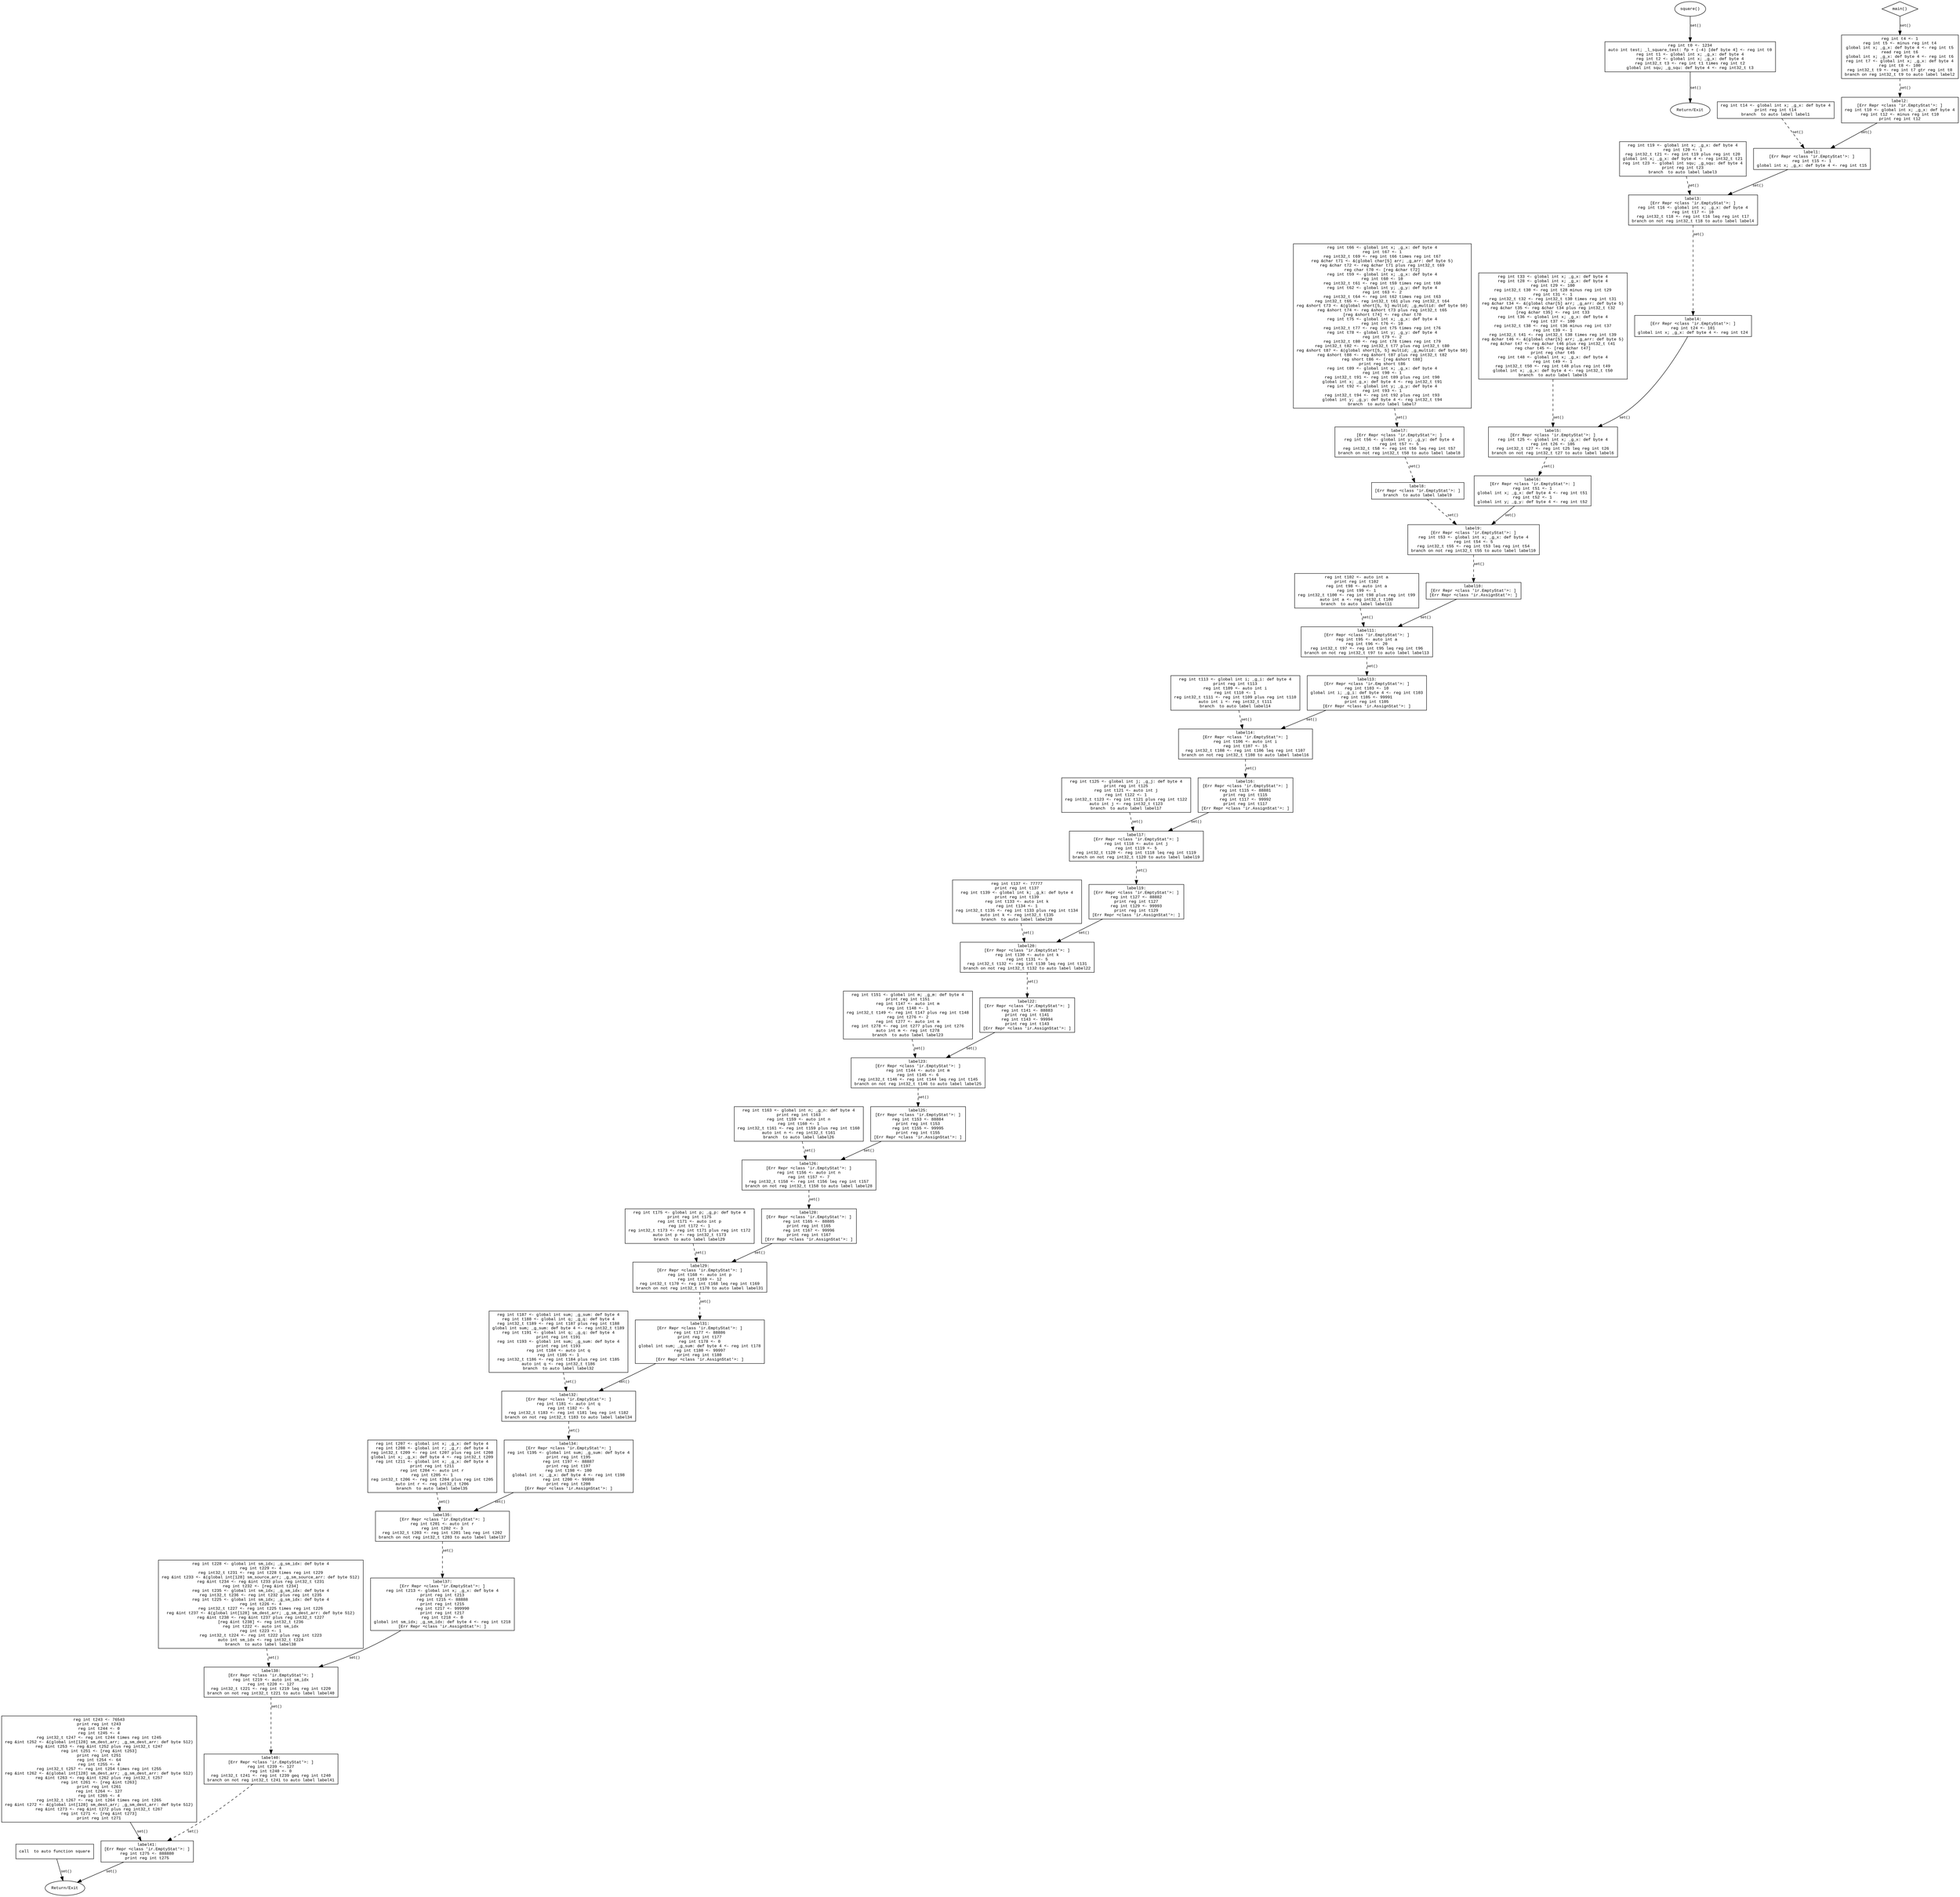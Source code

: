 digraph G {
  rankdir=TB;
  node [shape=box, fontname="Courier New", fontsize=10];
  edge [fontname="Courier New", fontsize=9];

  // BasicBlock ID for CFG list: 127755173566016
  BB_127755173566016 [label="reg int t0 <- 1234\nauto int test; _l_square_test: fp + (-4) [def byte 4] <- reg int t0\nreg int t1 <- global int x; _g_x: def byte 4\nreg int t2 <- global int x; _g_x: def byte 4\nreg int32_t t3 <- reg int t1 times reg int t2\nglobal int squ; _g_squ: def byte 4 <- reg int32_t t3"];
BB_127755173566016 -> exit_Func_square [label="set()"];
  exit_Func_square [shape=ellipse, label="Return/Exit"];
  // BasicBlock ID for CFG list: 127755173565824
  BB_127755173565824 [label="reg int t4 <- 1\nreg int t5 <- minus reg int t4\nglobal int x; _g_x: def byte 4 <- reg int t5\nread reg int t6\nglobal int x; _g_x: def byte 4 <- reg int t6\nreg int t7 <- global int x; _g_x: def byte 4\nreg int t8 <- 100\nreg int32_t t9 <- reg int t7 gtr reg int t8\nbranch on reg int32_t t9 to auto label label2"];
BB_127755173565824 -> BB_127755173895136 [style=dashed,label="set()"];
  // BasicBlock ID for CFG list: 127755173894704
  BB_127755173894704 [label="reg int t14 <- global int x; _g_x: def byte 4\nprint reg int t14\nbranch  to auto label label1"];
BB_127755173894704 -> BB_127755173894080 [style=dashed,label="set()"];
  // BasicBlock ID for CFG list: 127755173895136
  BB_127755173895136 [label="label2:\n[Err Repr <class 'ir.EmptyStat'>: ]\nreg int t10 <- global int x; _g_x: def byte 4\nreg int t12 <- minus reg int t10\nprint reg int t12"];
BB_127755173895136 -> BB_127755173894080 [label="set()"];
  // BasicBlock ID for CFG list: 127755173894080
  BB_127755173894080 [label="label1:\n[Err Repr <class 'ir.EmptyStat'>: ]\nreg int t15 <- 1\nglobal int x; _g_x: def byte 4 <- reg int t15"];
BB_127755173894080 -> BB_127755173552480 [label="set()"];
  // BasicBlock ID for CFG list: 127755173552480
  BB_127755173552480 [label="label3:\n[Err Repr <class 'ir.EmptyStat'>: ]\nreg int t16 <- global int x; _g_x: def byte 4\nreg int t17 <- 10\nreg int32_t t18 <- reg int t16 leq reg int t17\nbranch on not reg int32_t t18 to auto label label4"];
BB_127755173552480 -> BB_127755173555264 [style=dashed,label="set()"];
  // BasicBlock ID for CFG list: 127755173555120
  BB_127755173555120 [label="call  to auto function square"];
BB_127755173555120 -> exit_global [label="set()"];
  exit_global [shape=ellipse, label="Return/Exit"];
  // BasicBlock ID for CFG list: 127755173555216
  BB_127755173555216 [label="reg int t19 <- global int x; _g_x: def byte 4\nreg int t20 <- 1\nreg int32_t t21 <- reg int t19 plus reg int t20\nglobal int x; _g_x: def byte 4 <- reg int32_t t21\nreg int t23 <- global int squ; _g_squ: def byte 4\nprint reg int t23\nbranch  to auto label label3"];
BB_127755173555216 -> BB_127755173552480 [style=dashed,label="set()"];
  // BasicBlock ID for CFG list: 127755173555264
  BB_127755173555264 [label="label4:\n[Err Repr <class 'ir.EmptyStat'>: ]\nreg int t24 <- 101\nglobal int x; _g_x: def byte 4 <- reg int t24"];
BB_127755173555264 -> BB_127755173554640 [label="set()"];
  // BasicBlock ID for CFG list: 127755173554640
  BB_127755173554640 [label="label5:\n[Err Repr <class 'ir.EmptyStat'>: ]\nreg int t25 <- global int x; _g_x: def byte 4\nreg int t26 <- 105\nreg int32_t t27 <- reg int t25 leq reg int t26\nbranch on not reg int32_t t27 to auto label label6"];
BB_127755173554640 -> BB_127755173554880 [style=dashed,label="set()"];
  // BasicBlock ID for CFG list: 127755173554832
  BB_127755173554832 [label="reg int t33 <- global int x; _g_x: def byte 4\nreg int t28 <- global int x; _g_x: def byte 4\nreg int t29 <- 100\nreg int32_t t30 <- reg int t28 minus reg int t29\nreg int t31 <- 1\nreg int32_t t32 <- reg int32_t t30 times reg int t31\nreg &char t34 <- &(global char[5] arr; _g_arr: def byte 5)\nreg &char t35 <- reg &char t34 plus reg int32_t t32\n[reg &char t35] <- reg int t33\nreg int t36 <- global int x; _g_x: def byte 4\nreg int t37 <- 100\nreg int32_t t38 <- reg int t36 minus reg int t37\nreg int t39 <- 1\nreg int32_t t41 <- reg int32_t t38 times reg int t39\nreg &char t46 <- &(global char[5] arr; _g_arr: def byte 5)\nreg &char t47 <- reg &char t46 plus reg int32_t t41\nreg char t45 <- [reg &char t47]\nprint reg char t45\nreg int t48 <- global int x; _g_x: def byte 4\nreg int t49 <- 1\nreg int32_t t50 <- reg int t48 plus reg int t49\nglobal int x; _g_x: def byte 4 <- reg int32_t t50\nbranch  to auto label label5"];
BB_127755173554832 -> BB_127755173554640 [style=dashed,label="set()"];
  // BasicBlock ID for CFG list: 127755173554880
  BB_127755173554880 [label="label6:\n[Err Repr <class 'ir.EmptyStat'>: ]\nreg int t51 <- 1\nglobal int x; _g_x: def byte 4 <- reg int t51\nreg int t52 <- 1\nglobal int y; _g_y: def byte 4 <- reg int t52"];
BB_127755173554880 -> BB_127755173552528 [label="set()"];
  // BasicBlock ID for CFG list: 127755173552528
  BB_127755173552528 [label="label9:\n[Err Repr <class 'ir.EmptyStat'>: ]\nreg int t53 <- global int x; _g_x: def byte 4\nreg int t54 <- 5\nreg int32_t t55 <- reg int t53 leq reg int t54\nbranch on not reg int32_t t55 to auto label label10"];
BB_127755173552528 -> BB_127755173531552 [style=dashed,label="set()"];
  // BasicBlock ID for CFG list: 127755173552384
  BB_127755173552384 [label="label7:\n[Err Repr <class 'ir.EmptyStat'>: ]\nreg int t56 <- global int y; _g_y: def byte 4\nreg int t57 <- 5\nreg int32_t t58 <- reg int t56 leq reg int t57\nbranch on not reg int32_t t58 to auto label label8"];
BB_127755173552384 -> BB_127755173531360 [style=dashed,label="set()"];
  // BasicBlock ID for CFG list: 127755173529104
  BB_127755173529104 [label="reg int t66 <- global int x; _g_x: def byte 4\nreg int t67 <- 1\nreg int32_t t69 <- reg int t66 times reg int t67\nreg &char t71 <- &(global char[5] arr; _g_arr: def byte 5)\nreg &char t72 <- reg &char t71 plus reg int32_t t69\nreg char t70 <- [reg &char t72]\nreg int t59 <- global int x; _g_x: def byte 4\nreg int t60 <- 10\nreg int32_t t61 <- reg int t59 times reg int t60\nreg int t62 <- global int y; _g_y: def byte 4\nreg int t63 <- 2\nreg int32_t t64 <- reg int t62 times reg int t63\nreg int32_t t65 <- reg int32_t t61 plus reg int32_t t64\nreg &short t73 <- &(global short[5, 5] multid; _g_multid: def byte 50)\nreg &short t74 <- reg &short t73 plus reg int32_t t65\n[reg &short t74] <- reg char t70\nreg int t75 <- global int x; _g_x: def byte 4\nreg int t76 <- 10\nreg int32_t t77 <- reg int t75 times reg int t76\nreg int t78 <- global int y; _g_y: def byte 4\nreg int t79 <- 2\nreg int32_t t80 <- reg int t78 times reg int t79\nreg int32_t t82 <- reg int32_t t77 plus reg int32_t t80\nreg &short t87 <- &(global short[5, 5] multid; _g_multid: def byte 50)\nreg &short t88 <- reg &short t87 plus reg int32_t t82\nreg short t86 <- [reg &short t88]\nprint reg short t86\nreg int t89 <- global int x; _g_x: def byte 4\nreg int t90 <- 1\nreg int32_t t91 <- reg int t89 plus reg int t90\nglobal int x; _g_x: def byte 4 <- reg int32_t t91\nreg int t92 <- global int y; _g_y: def byte 4\nreg int t93 <- 1\nreg int32_t t94 <- reg int t92 plus reg int t93\nglobal int y; _g_y: def byte 4 <- reg int32_t t94\nbranch  to auto label label7"];
BB_127755173529104 -> BB_127755173552384 [style=dashed,label="set()"];
  // BasicBlock ID for CFG list: 127755173531360
  BB_127755173531360 [label="label8:\n[Err Repr <class 'ir.EmptyStat'>: ]\nbranch  to auto label label9"];
BB_127755173531360 -> BB_127755173552528 [style=dashed,label="set()"];
  // BasicBlock ID for CFG list: 127755173531552
  BB_127755173531552 [label="label10:\n[Err Repr <class 'ir.EmptyStat'>: ]\n[Err Repr <class 'ir.AssignStat'>: ]"];
BB_127755173531552 -> BB_127755173531600 [label="set()"];
  // BasicBlock ID for CFG list: 127755173531600
  BB_127755173531600 [label="label11:\n[Err Repr <class 'ir.EmptyStat'>: ]\nreg int t95 <- auto int a\nreg int t96 <- 20\nreg int32_t t97 <- reg int t95 leq reg int t96\nbranch on not reg int32_t t97 to auto label label13"];
BB_127755173531600 -> BB_127755173528624 [style=dashed,label="set()"];
  // BasicBlock ID for CFG list: 127755173529200
  BB_127755173529200 [label="reg int t102 <- auto int a\nprint reg int t102\nreg int t98 <- auto int a\nreg int t99 <- 1\nreg int32_t t100 <- reg int t98 plus reg int t99\nauto int a <- reg int32_t t100\nbranch  to auto label label11"];
BB_127755173529200 -> BB_127755173531600 [style=dashed,label="set()"];
  // BasicBlock ID for CFG list: 127755173528624
  BB_127755173528624 [label="label13:\n[Err Repr <class 'ir.EmptyStat'>: ]\nreg int t103 <- 10\nglobal int i; _g_i: def byte 4 <- reg int t103\nreg int t105 <- 99991\nprint reg int t105\n[Err Repr <class 'ir.AssignStat'>: ]"];
BB_127755173528624 -> BB_127755173529248 [label="set()"];
  // BasicBlock ID for CFG list: 127755173529248
  BB_127755173529248 [label="label14:\n[Err Repr <class 'ir.EmptyStat'>: ]\nreg int t106 <- auto int i\nreg int t107 <- 15\nreg int32_t t108 <- reg int t106 leq reg int t107\nbranch on not reg int32_t t108 to auto label label16"];
BB_127755173529248 -> BB_127755173528816 [style=dashed,label="set()"];
  // BasicBlock ID for CFG list: 127755173528864
  BB_127755173528864 [label="reg int t113 <- global int i; _g_i: def byte 4\nprint reg int t113\nreg int t109 <- auto int i\nreg int t110 <- 1\nreg int32_t t111 <- reg int t109 plus reg int t110\nauto int i <- reg int32_t t111\nbranch  to auto label label14"];
BB_127755173528864 -> BB_127755173529248 [style=dashed,label="set()"];
  // BasicBlock ID for CFG list: 127755173528816
  BB_127755173528816 [label="label16:\n[Err Repr <class 'ir.EmptyStat'>: ]\nreg int t115 <- 88881\nprint reg int t115\nreg int t117 <- 99992\nprint reg int t117\n[Err Repr <class 'ir.AssignStat'>: ]"];
BB_127755173528816 -> BB_127755173509440 [label="set()"];
  // BasicBlock ID for CFG list: 127755173509440
  BB_127755173509440 [label="label17:\n[Err Repr <class 'ir.EmptyStat'>: ]\nreg int t118 <- auto int j\nreg int t119 <- 5\nreg int32_t t120 <- reg int t118 leq reg int t119\nbranch on not reg int32_t t120 to auto label label19"];
BB_127755173509440 -> BB_127755173508960 [style=dashed,label="set()"];
  // BasicBlock ID for CFG list: 127755173509536
  BB_127755173509536 [label="reg int t125 <- global int j; _g_j: def byte 4\nprint reg int t125\nreg int t121 <- auto int j\nreg int t122 <- 1\nreg int32_t t123 <- reg int t121 plus reg int t122\nauto int j <- reg int32_t t123\nbranch  to auto label label17"];
BB_127755173509536 -> BB_127755173509440 [style=dashed,label="set()"];
  // BasicBlock ID for CFG list: 127755173508960
  BB_127755173508960 [label="label19:\n[Err Repr <class 'ir.EmptyStat'>: ]\nreg int t127 <- 88882\nprint reg int t127\nreg int t129 <- 99993\nprint reg int t129\n[Err Repr <class 'ir.AssignStat'>: ]"];
BB_127755173508960 -> BB_127755173509584 [label="set()"];
  // BasicBlock ID for CFG list: 127755173509584
  BB_127755173509584 [label="label20:\n[Err Repr <class 'ir.EmptyStat'>: ]\nreg int t130 <- auto int k\nreg int t131 <- 5\nreg int32_t t132 <- reg int t130 leq reg int t131\nbranch on not reg int32_t t132 to auto label label22"];
BB_127755173509584 -> BB_127755173509200 [style=dashed,label="set()"];
  // BasicBlock ID for CFG list: 127755173509152
  BB_127755173509152 [label="reg int t137 <- 77777\nprint reg int t137\nreg int t139 <- global int k; _g_k: def byte 4\nprint reg int t139\nreg int t133 <- auto int k\nreg int t134 <- 1\nreg int32_t t135 <- reg int t133 plus reg int t134\nauto int k <- reg int32_t t135\nbranch  to auto label label20"];
BB_127755173509152 -> BB_127755173509584 [style=dashed,label="set()"];
  // BasicBlock ID for CFG list: 127755173509200
  BB_127755173509200 [label="label22:\n[Err Repr <class 'ir.EmptyStat'>: ]\nreg int t141 <- 88883\nprint reg int t141\nreg int t143 <- 99994\nprint reg int t143\n[Err Repr <class 'ir.AssignStat'>: ]"];
BB_127755173509200 -> BB_127755174039120 [label="set()"];
  // BasicBlock ID for CFG list: 127755174039120
  BB_127755174039120 [label="label23:\n[Err Repr <class 'ir.EmptyStat'>: ]\nreg int t144 <- auto int m\nreg int t145 <- 6\nreg int32_t t146 <- reg int t144 leq reg int t145\nbranch on not reg int32_t t146 to auto label label25"];
BB_127755174039120 -> BB_127755174036384 [style=dashed,label="set()"];
  // BasicBlock ID for CFG list: 127755174039216
  BB_127755174039216 [label="reg int t151 <- global int m; _g_m: def byte 4\nprint reg int t151\nreg int t147 <- auto int m\nreg int t148 <- 1\nreg int32_t t149 <- reg int t147 plus reg int t148\nreg int t276 <- 2\nreg int t277 <- auto int m\nreg int t278 <- reg int t277 plus reg int t276\nauto int m <- reg int t278\nbranch  to auto label label23"];
BB_127755174039216 -> BB_127755174039120 [style=dashed,label="set()"];
  // BasicBlock ID for CFG list: 127755174036384
  BB_127755174036384 [label="label25:\n[Err Repr <class 'ir.EmptyStat'>: ]\nreg int t153 <- 88884\nprint reg int t153\nreg int t155 <- 99995\nprint reg int t155\n[Err Repr <class 'ir.AssignStat'>: ]"];
BB_127755174036384 -> BB_127755174039264 [label="set()"];
  // BasicBlock ID for CFG list: 127755174039264
  BB_127755174039264 [label="label26:\n[Err Repr <class 'ir.EmptyStat'>: ]\nreg int t156 <- auto int n\nreg int t157 <- 7\nreg int32_t t158 <- reg int t156 leq reg int t157\nbranch on not reg int32_t t158 to auto label label28"];
BB_127755174039264 -> BB_127755174038832 [style=dashed,label="set()"];
  // BasicBlock ID for CFG list: 127755174038640
  BB_127755174038640 [label="reg int t163 <- global int n; _g_n: def byte 4\nprint reg int t163\nreg int t159 <- auto int n\nreg int t160 <- 1\nreg int32_t t161 <- reg int t159 plus reg int t160\nauto int n <- reg int32_t t161\nbranch  to auto label label26"];
BB_127755174038640 -> BB_127755174039264 [style=dashed,label="set()"];
  // BasicBlock ID for CFG list: 127755174038832
  BB_127755174038832 [label="label28:\n[Err Repr <class 'ir.EmptyStat'>: ]\nreg int t165 <- 88885\nprint reg int t165\nreg int t167 <- 99996\nprint reg int t167\n[Err Repr <class 'ir.AssignStat'>: ]"];
BB_127755174038832 -> BB_127755174038880 [label="set()"];
  // BasicBlock ID for CFG list: 127755174038880
  BB_127755174038880 [label="label29:\n[Err Repr <class 'ir.EmptyStat'>: ]\nreg int t168 <- auto int p\nreg int t169 <- 12\nreg int32_t t170 <- reg int t168 leq reg int t169\nbranch on not reg int32_t t170 to auto label label31"];
BB_127755174038880 -> BB_127755174035904 [style=dashed,label="set()"];
  // BasicBlock ID for CFG list: 127755174036480
  BB_127755174036480 [label="reg int t175 <- global int p; _g_p: def byte 4\nprint reg int t175\nreg int t171 <- auto int p\nreg int t172 <- 1\nreg int32_t t173 <- reg int t171 plus reg int t172\nauto int p <- reg int32_t t173\nbranch  to auto label label29"];
BB_127755174036480 -> BB_127755174038880 [style=dashed,label="set()"];
  // BasicBlock ID for CFG list: 127755174035904
  BB_127755174035904 [label="label31:\n[Err Repr <class 'ir.EmptyStat'>: ]\nreg int t177 <- 88886\nprint reg int t177\nreg int t178 <- 0\nglobal int sum; _g_sum: def byte 4 <- reg int t178\nreg int t180 <- 99997\nprint reg int t180\n[Err Repr <class 'ir.AssignStat'>: ]"];
BB_127755174035904 -> BB_127755174036528 [label="set()"];
  // BasicBlock ID for CFG list: 127755174036528
  BB_127755174036528 [label="label32:\n[Err Repr <class 'ir.EmptyStat'>: ]\nreg int t181 <- auto int q\nreg int t182 <- 5\nreg int32_t t183 <- reg int t181 leq reg int t182\nbranch on not reg int32_t t183 to auto label label34"];
BB_127755174036528 -> BB_127755174036096 [style=dashed,label="set()"];
  // BasicBlock ID for CFG list: 127755174036144
  BB_127755174036144 [label="reg int t187 <- global int sum; _g_sum: def byte 4\nreg int t188 <- global int q; _g_q: def byte 4\nreg int32_t t189 <- reg int t187 plus reg int t188\nglobal int sum; _g_sum: def byte 4 <- reg int32_t t189\nreg int t191 <- global int q; _g_q: def byte 4\nprint reg int t191\nreg int t193 <- global int sum; _g_sum: def byte 4\nprint reg int t193\nreg int t184 <- auto int q\nreg int t185 <- 1\nreg int32_t t186 <- reg int t184 plus reg int t185\nauto int q <- reg int32_t t186\nbranch  to auto label label32"];
BB_127755174036144 -> BB_127755174036528 [style=dashed,label="set()"];
  // BasicBlock ID for CFG list: 127755174036096
  BB_127755174036096 [label="label34:\n[Err Repr <class 'ir.EmptyStat'>: ]\nreg int t195 <- global int sum; _g_sum: def byte 4\nprint reg int t195\nreg int t197 <- 88887\nprint reg int t197\nreg int t198 <- 100\nglobal int x; _g_x: def byte 4 <- reg int t198\nreg int t200 <- 99998\nprint reg int t200\n[Err Repr <class 'ir.AssignStat'>: ]"];
BB_127755174036096 -> BB_127755174530496 [label="set()"];
  // BasicBlock ID for CFG list: 127755174530496
  BB_127755174530496 [label="label35:\n[Err Repr <class 'ir.EmptyStat'>: ]\nreg int t201 <- auto int r\nreg int t202 <- 3\nreg int32_t t203 <- reg int t201 leq reg int t202\nbranch on not reg int32_t t203 to auto label label37"];
BB_127755174530496 -> BB_127755174529344 [style=dashed,label="set()"];
  // BasicBlock ID for CFG list: 127755174527040
  BB_127755174527040 [label="reg int t207 <- global int x; _g_x: def byte 4\nreg int t208 <- global int r; _g_r: def byte 4\nreg int32_t t209 <- reg int t207 plus reg int t208\nglobal int x; _g_x: def byte 4 <- reg int32_t t209\nreg int t211 <- global int x; _g_x: def byte 4\nprint reg int t211\nreg int t204 <- auto int r\nreg int t205 <- 1\nreg int32_t t206 <- reg int t204 plus reg int t205\nauto int r <- reg int32_t t206\nbranch  to auto label label35"];
BB_127755174527040 -> BB_127755174530496 [style=dashed,label="set()"];
  // BasicBlock ID for CFG list: 127755174529344
  BB_127755174529344 [label="label37:\n[Err Repr <class 'ir.EmptyStat'>: ]\nreg int t213 <- global int x; _g_x: def byte 4\nprint reg int t213\nreg int t215 <- 88888\nprint reg int t215\nreg int t217 <- 999990\nprint reg int t217\nreg int t218 <- 0\nglobal int sm_idx; _g_sm_idx: def byte 4 <- reg int t218\n[Err Repr <class 'ir.AssignStat'>: ]"];
BB_127755174529344 -> BB_127755174528288 [label="set()"];
  // BasicBlock ID for CFG list: 127755174528288
  BB_127755174528288 [label="label38:\n[Err Repr <class 'ir.EmptyStat'>: ]\nreg int t219 <- auto int sm_idx\nreg int t220 <- 127\nreg int32_t t221 <- reg int t219 leq reg int t220\nbranch on not reg int32_t t221 to auto label label40"];
BB_127755174528288 -> BB_127755174074880 [style=dashed,label="set()"];
  // BasicBlock ID for CFG list: 127755174074784
  BB_127755174074784 [label="reg int t228 <- global int sm_idx; _g_sm_idx: def byte 4\nreg int t229 <- 4\nreg int32_t t231 <- reg int t228 times reg int t229\nreg &int t233 <- &(global int[128] sm_source_arr; _g_sm_source_arr: def byte 512)\nreg &int t234 <- reg &int t233 plus reg int32_t t231\nreg int t232 <- [reg &int t234]\nreg int t235 <- global int sm_idx; _g_sm_idx: def byte 4\nreg int32_t t236 <- reg int t232 plus reg int t235\nreg int t225 <- global int sm_idx; _g_sm_idx: def byte 4\nreg int t226 <- 4\nreg int32_t t227 <- reg int t225 times reg int t226\nreg &int t237 <- &(global int[128] sm_dest_arr; _g_sm_dest_arr: def byte 512)\nreg &int t238 <- reg &int t237 plus reg int32_t t227\n[reg &int t238] <- reg int32_t t236\nreg int t222 <- auto int sm_idx\nreg int t223 <- 1\nreg int32_t t224 <- reg int t222 plus reg int t223\nauto int sm_idx <- reg int32_t t224\nbranch  to auto label label38"];
BB_127755174074784 -> BB_127755174528288 [style=dashed,label="set()"];
  // BasicBlock ID for CFG list: 127755174074880
  BB_127755174074880 [label="label40:\n[Err Repr <class 'ir.EmptyStat'>: ]\nreg int t239 <- 127\nreg int t240 <- 0\nreg int32_t t241 <- reg int t239 geq reg int t240\nbranch on not reg int32_t t241 to auto label label41"];
BB_127755174074880 -> BB_127755173566880 [style=dashed,label="set()"];
  // BasicBlock ID for CFG list: 127755174074928
  BB_127755174074928 [label="reg int t243 <- 76543\nprint reg int t243\nreg int t244 <- 0\nreg int t245 <- 4\nreg int32_t t247 <- reg int t244 times reg int t245\nreg &int t252 <- &(global int[128] sm_dest_arr; _g_sm_dest_arr: def byte 512)\nreg &int t253 <- reg &int t252 plus reg int32_t t247\nreg int t251 <- [reg &int t253]\nprint reg int t251\nreg int t254 <- 64\nreg int t255 <- 4\nreg int32_t t257 <- reg int t254 times reg int t255\nreg &int t262 <- &(global int[128] sm_dest_arr; _g_sm_dest_arr: def byte 512)\nreg &int t263 <- reg &int t262 plus reg int32_t t257\nreg int t261 <- [reg &int t263]\nprint reg int t261\nreg int t264 <- 127\nreg int t265 <- 4\nreg int32_t t267 <- reg int t264 times reg int t265\nreg &int t272 <- &(global int[128] sm_dest_arr; _g_sm_dest_arr: def byte 512)\nreg &int t273 <- reg &int t272 plus reg int32_t t267\nreg int t271 <- [reg &int t273]\nprint reg int t271"];
BB_127755174074928 -> BB_127755173566880 [label="set()"];
  // BasicBlock ID for CFG list: 127755173566880
  BB_127755173566880 [label="label41:\n[Err Repr <class 'ir.EmptyStat'>: ]\nreg int t275 <- 888880\nprint reg int t275"];
BB_127755173566880 -> exit_global [label="set()"];

  // Entry Points
  Entry_square [shape=ellipse, label="square()"];
  Entry_square -> BB_127755173566016 [label="set()", weight=10];
  Entry_main [shape=diamond, label="main()"];
  Entry_main -> BB_127755173565824 [label="set()", weight=10];
}
